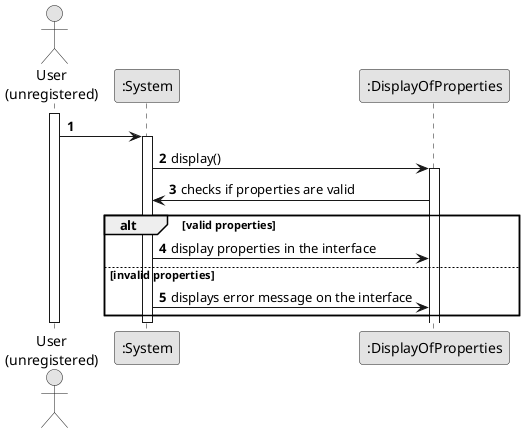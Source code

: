 @startuml
skinparam monochrome true
skinparam packageStyle rectangle
skinparam shadowing false

autonumber

actor "User\n(unregistered)" as ADM
participant ":System" as System
participant ":DisplayOfProperties" as Display

activate ADM

        ADM -> System
        activate System

            System -> Display : display()
            activate Display

            Display -> System : checks if properties are valid

            alt valid properties
                System -> Display : display properties in the interface
            else invalid properties
                System -> Display : displays error message on the interface
            end

        deactivate System

deactivate ADM

@enduml